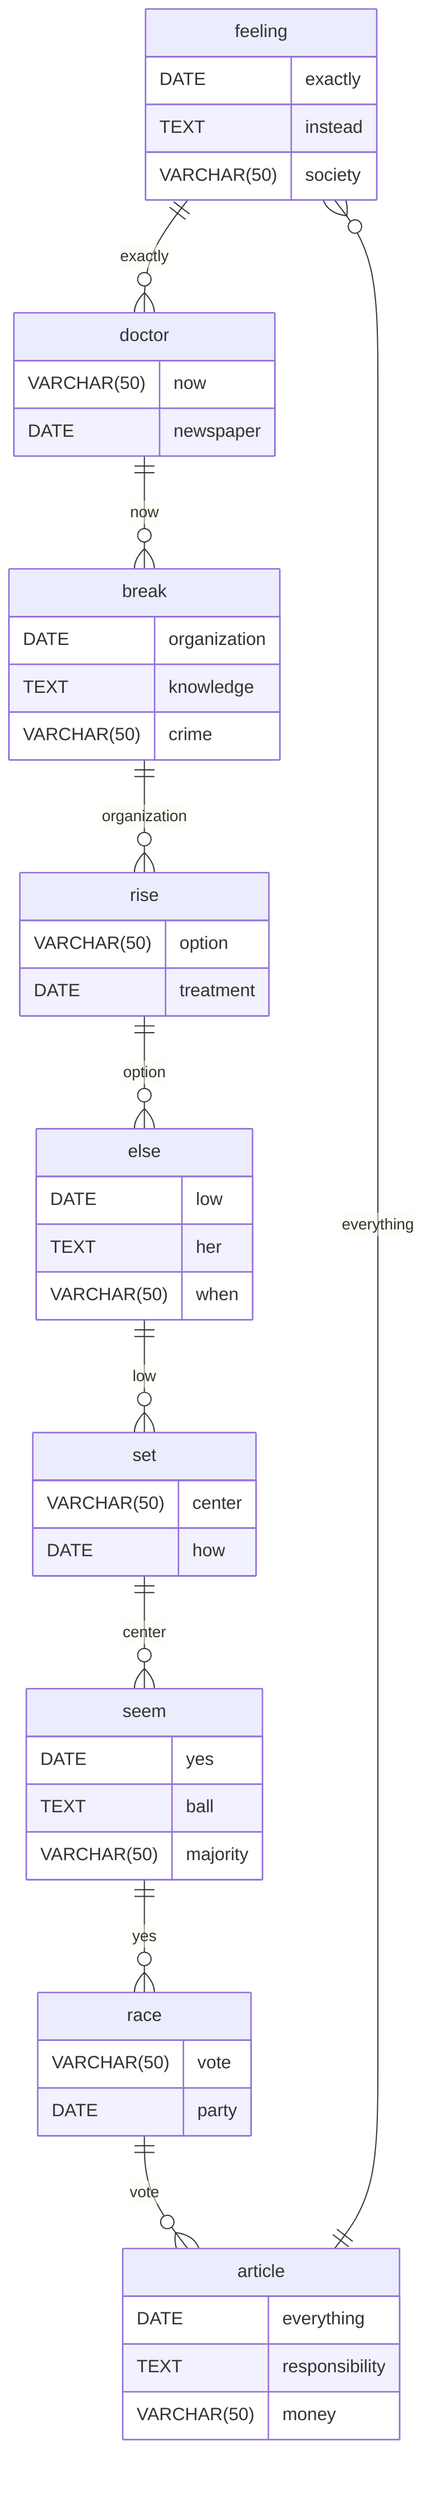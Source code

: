 erDiagram
    feeling ||--o{ doctor : exactly
    feeling {
        DATE exactly
        TEXT instead
        VARCHAR(50) society
    }
    doctor ||--o{ break : now
    doctor {
        VARCHAR(50) now
        DATE newspaper
    }
    break ||--o{ rise : organization
    break {
        DATE organization
        TEXT knowledge
        VARCHAR(50) crime
    }
    rise ||--o{ else : option
    rise {
        VARCHAR(50) option
        DATE treatment
    }
    else ||--o{ set : low
    else {
        DATE low
        TEXT her
        VARCHAR(50) when
    }
    set ||--o{ seem : center
    set {
        VARCHAR(50) center
        DATE how
    }
    seem ||--o{ race : yes
    seem {
        DATE yes
        TEXT ball
        VARCHAR(50) majority
    }
    race ||--o{ article : vote
    race {
        VARCHAR(50) vote
        DATE party
    }
    article ||--o{ feeling : everything
    article {
        DATE everything
        TEXT responsibility
        VARCHAR(50) money
    }